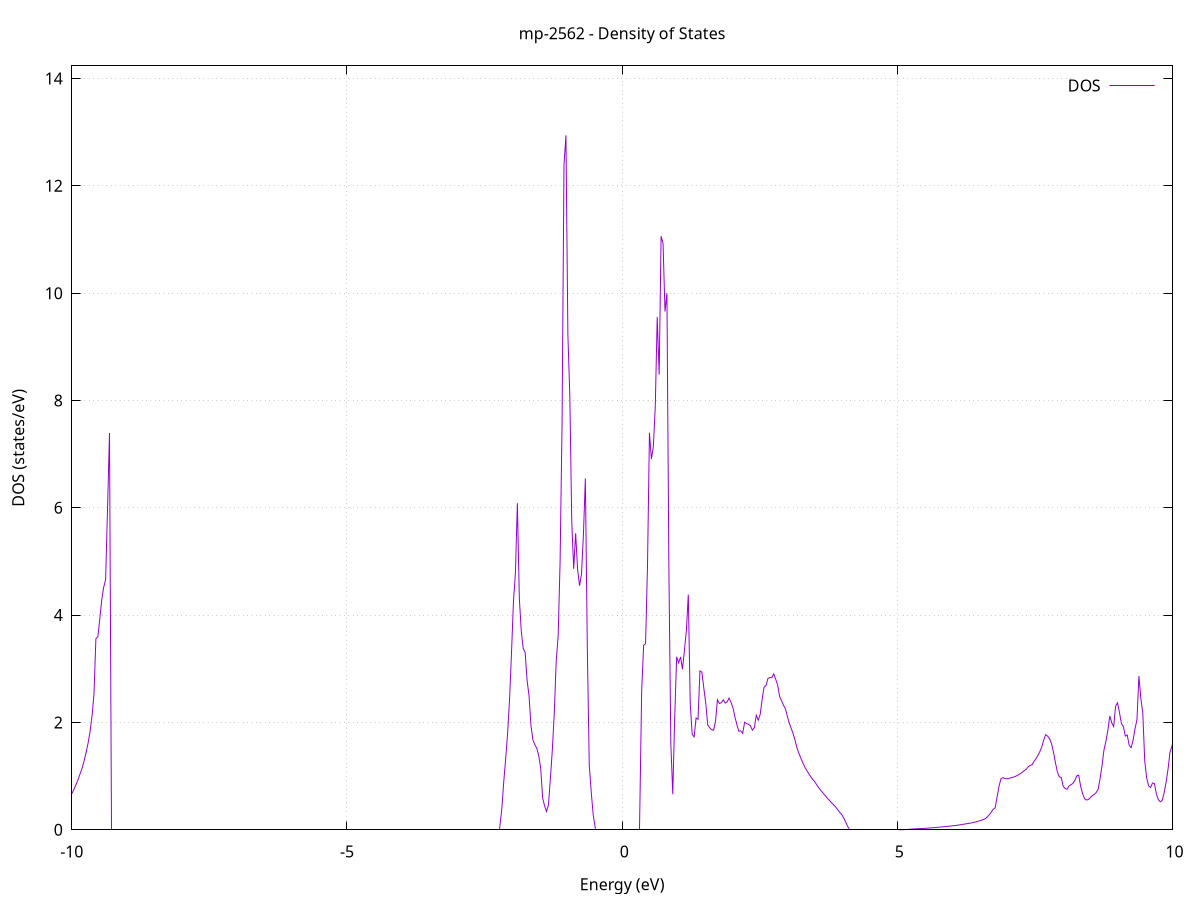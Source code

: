 set title 'mp-2562 - Density of States'
set xlabel 'Energy (eV)'
set ylabel 'DOS (states/eV)'
set grid
set xrange [-10:10]
set yrange [0:14.235]
set xzeroaxis lt -1
set terminal png size 800,600
set output 'mp-2562_dos_gnuplot.png'
plot '-' using 1:2 with lines title 'DOS'
-50.077000 0.000000
-50.041700 0.000000
-50.006400 0.000000
-49.971100 0.000000
-49.935800 0.000000
-49.900500 0.000000
-49.865200 0.000000
-49.829900 0.000000
-49.794600 0.000000
-49.759300 0.000000
-49.724000 0.000000
-49.688800 0.000000
-49.653500 0.000000
-49.618200 0.000000
-49.582900 0.000000
-49.547600 0.000000
-49.512300 0.000000
-49.477000 0.000000
-49.441700 0.000000
-49.406400 0.000000
-49.371100 0.000000
-49.335800 0.000000
-49.300500 0.000000
-49.265300 0.000000
-49.230000 0.000000
-49.194700 0.000000
-49.159400 0.000000
-49.124100 0.000000
-49.088800 0.000000
-49.053500 0.000000
-49.018200 0.000000
-48.982900 0.000000
-48.947600 0.000000
-48.912300 0.000000
-48.877000 0.000000
-48.841800 0.000000
-48.806500 0.000000
-48.771200 0.000000
-48.735900 0.000000
-48.700600 0.000000
-48.665300 0.000000
-48.630000 0.000000
-48.594700 0.000000
-48.559400 0.000000
-48.524100 0.000000
-48.488800 0.000000
-48.453500 0.000000
-48.418200 0.000000
-48.383000 0.000000
-48.347700 0.000000
-48.312400 0.000000
-48.277100 0.000000
-48.241800 0.000000
-48.206500 0.000000
-48.171200 0.000000
-48.135900 0.000000
-48.100600 0.000000
-48.065300 0.000000
-48.030000 0.000000
-47.994700 0.000000
-47.959500 0.000000
-47.924200 0.000000
-47.888900 0.000000
-47.853600 0.000000
-47.818300 0.000000
-47.783000 0.000000
-47.747700 0.000000
-47.712400 0.000000
-47.677100 0.000000
-47.641800 0.000000
-47.606500 0.000000
-47.571200 0.000000
-47.536000 0.000000
-47.500700 0.000000
-47.465400 0.000000
-47.430100 0.000000
-47.394800 0.000000
-47.359500 0.000000
-47.324200 0.000000
-47.288900 0.000000
-47.253600 0.000000
-47.218300 0.000000
-47.183000 0.000000
-47.147700 0.000000
-47.112500 0.000000
-47.077200 0.000000
-47.041900 0.000000
-47.006600 0.000000
-46.971300 0.000000
-46.936000 0.000000
-46.900700 0.000000
-46.865400 302.340400
-46.830100 0.000000
-46.794800 0.000000
-46.759500 0.000000
-46.724200 0.000000
-46.688900 0.000000
-46.653700 0.000000
-46.618400 0.000000
-46.583100 0.000000
-46.547800 0.000000
-46.512500 0.000000
-46.477200 0.000000
-46.441900 0.000000
-46.406600 0.000000
-46.371300 0.000000
-46.336000 0.000000
-46.300700 0.000000
-46.265400 0.000000
-46.230200 0.000000
-46.194900 0.000000
-46.159600 0.000000
-46.124300 0.000000
-46.089000 0.000000
-46.053700 0.000000
-46.018400 0.000000
-45.983100 0.000000
-45.947800 0.000000
-45.912500 0.000000
-45.877200 0.000000
-45.841900 0.000000
-45.806700 0.000000
-45.771400 0.000000
-45.736100 0.000000
-45.700800 0.000000
-45.665500 0.000000
-45.630200 0.000000
-45.594900 0.000000
-45.559600 0.000000
-45.524300 0.000000
-45.489000 0.000000
-45.453700 0.000000
-45.418400 0.000000
-45.383200 0.000000
-45.347900 0.000000
-45.312600 0.000000
-45.277300 0.000000
-45.242000 0.000000
-45.206700 0.000000
-45.171400 0.000000
-45.136100 0.000000
-45.100800 0.000000
-45.065500 0.000000
-45.030200 0.000000
-44.994900 0.000000
-44.959700 0.000000
-44.924400 0.000000
-44.889100 0.000000
-44.853800 0.000000
-44.818500 0.000000
-44.783200 0.000000
-44.747900 0.000000
-44.712600 0.000000
-44.677300 0.000000
-44.642000 0.000000
-44.606700 0.000000
-44.571400 0.000000
-44.536100 0.000000
-44.500900 0.000000
-44.465600 0.000000
-44.430300 0.000000
-44.395000 0.000000
-44.359700 0.000000
-44.324400 0.000000
-44.289100 0.000000
-44.253800 0.000000
-44.218500 0.000000
-44.183200 0.000000
-44.147900 0.000000
-44.112600 0.000000
-44.077400 0.000000
-44.042100 0.000000
-44.006800 0.000000
-43.971500 0.000000
-43.936200 0.000000
-43.900900 0.000000
-43.865600 0.000000
-43.830300 0.000000
-43.795000 0.000000
-43.759700 0.000000
-43.724400 0.000000
-43.689100 0.000000
-43.653900 0.000000
-43.618600 0.000000
-43.583300 0.000000
-43.548000 0.000000
-43.512700 0.000000
-43.477400 0.000000
-43.442100 0.000000
-43.406800 0.000000
-43.371500 0.000000
-43.336200 0.000000
-43.300900 0.000000
-43.265600 0.000000
-43.230400 0.000000
-43.195100 0.000000
-43.159800 0.000000
-43.124500 0.000000
-43.089200 0.000000
-43.053900 0.000000
-43.018600 0.000000
-42.983300 0.000000
-42.948000 0.000000
-42.912700 0.000000
-42.877400 0.000000
-42.842100 0.000000
-42.806800 0.000000
-42.771600 0.000000
-42.736300 0.000000
-42.701000 0.000000
-42.665700 0.000000
-42.630400 0.000000
-42.595100 0.000000
-42.559800 0.000000
-42.524500 0.000000
-42.489200 0.000000
-42.453900 0.000000
-42.418600 0.000000
-42.383300 0.000000
-42.348100 0.000000
-42.312800 0.000000
-42.277500 0.000000
-42.242200 0.000000
-42.206900 0.000000
-42.171600 0.000000
-42.136300 0.000000
-42.101000 0.000000
-42.065700 0.000000
-42.030400 0.000000
-41.995100 0.000000
-41.959800 0.000000
-41.924600 0.000000
-41.889300 0.000000
-41.854000 0.000000
-41.818700 0.000000
-41.783400 0.000000
-41.748100 0.000000
-41.712800 0.000000
-41.677500 0.000000
-41.642200 0.000000
-41.606900 0.000000
-41.571600 0.000000
-41.536300 0.000000
-41.501100 0.000000
-41.465800 0.000000
-41.430500 0.000000
-41.395200 0.000000
-41.359900 0.000000
-41.324600 0.000000
-41.289300 0.000000
-41.254000 0.000000
-41.218700 0.000000
-41.183400 0.000000
-41.148100 0.000000
-41.112800 0.000000
-41.077600 0.000000
-41.042300 0.000000
-41.007000 0.000000
-40.971700 0.000000
-40.936400 0.000000
-40.901100 0.000000
-40.865800 0.000000
-40.830500 0.000000
-40.795200 0.000000
-40.759900 0.000000
-40.724600 0.000000
-40.689300 0.000000
-40.654000 0.000000
-40.618800 0.000000
-40.583500 0.000000
-40.548200 0.000000
-40.512900 0.000000
-40.477600 0.000000
-40.442300 0.000000
-40.407000 0.000000
-40.371700 0.000000
-40.336400 0.000000
-40.301100 0.000000
-40.265800 0.000000
-40.230500 0.000000
-40.195300 0.000000
-40.160000 0.000000
-40.124700 0.000000
-40.089400 0.000000
-40.054100 0.000000
-40.018800 0.000000
-39.983500 0.000000
-39.948200 0.000000
-39.912900 0.000000
-39.877600 0.000000
-39.842300 0.000000
-39.807000 0.000000
-39.771800 0.000000
-39.736500 0.000000
-39.701200 0.000000
-39.665900 0.000000
-39.630600 0.000000
-39.595300 0.000000
-39.560000 0.000000
-39.524700 0.000000
-39.489400 0.000000
-39.454100 0.000000
-39.418800 0.000000
-39.383500 0.000000
-39.348300 0.000000
-39.313000 0.000000
-39.277700 0.000000
-39.242400 0.000000
-39.207100 0.000000
-39.171800 0.000000
-39.136500 0.000000
-39.101200 0.000000
-39.065900 0.000000
-39.030600 0.000000
-38.995300 0.000000
-38.960000 0.000000
-38.924700 0.000000
-38.889500 0.000000
-38.854200 0.000000
-38.818900 0.000000
-38.783600 0.000000
-38.748300 0.000000
-38.713000 0.000000
-38.677700 0.000000
-38.642400 0.000000
-38.607100 0.000000
-38.571800 0.000000
-38.536500 0.000000
-38.501200 0.000000
-38.466000 0.000000
-38.430700 0.000000
-38.395400 0.000000
-38.360100 0.000000
-38.324800 0.000000
-38.289500 0.000000
-38.254200 0.000000
-38.218900 0.000000
-38.183600 0.000000
-38.148300 0.000000
-38.113000 0.000000
-38.077700 0.000000
-38.042500 0.000000
-38.007200 0.000000
-37.971900 0.000000
-37.936600 0.000000
-37.901300 0.000000
-37.866000 0.000000
-37.830700 0.000000
-37.795400 0.000000
-37.760100 0.000000
-37.724800 0.000000
-37.689500 0.000000
-37.654200 0.000000
-37.619000 0.000000
-37.583700 0.000000
-37.548400 0.000000
-37.513100 0.000000
-37.477800 0.000000
-37.442500 0.000000
-37.407200 0.000000
-37.371900 0.000000
-37.336600 0.000000
-37.301300 0.000000
-37.266000 0.000000
-37.230700 0.000000
-37.195400 0.000000
-37.160200 0.000000
-37.124900 0.000000
-37.089600 0.000000
-37.054300 0.000000
-37.019000 0.000000
-36.983700 0.000000
-36.948400 0.000000
-36.913100 0.000000
-36.877800 0.000000
-36.842500 0.000000
-36.807200 0.000000
-36.771900 0.000000
-36.736700 0.000000
-36.701400 0.000000
-36.666100 0.000000
-36.630800 0.000000
-36.595500 0.000000
-36.560200 0.000000
-36.524900 0.000000
-36.489600 0.000000
-36.454300 0.000000
-36.419000 0.000000
-36.383700 0.000000
-36.348400 0.000000
-36.313200 0.000000
-36.277900 0.000000
-36.242600 0.000000
-36.207300 0.000000
-36.172000 0.000000
-36.136700 0.000000
-36.101400 0.000000
-36.066100 0.000000
-36.030800 0.000000
-35.995500 0.000000
-35.960200 0.000000
-35.924900 0.000000
-35.889700 0.000000
-35.854400 0.000000
-35.819100 0.000000
-35.783800 0.000000
-35.748500 0.000000
-35.713200 0.000000
-35.677900 0.000000
-35.642600 0.000000
-35.607300 0.000000
-35.572000 0.000000
-35.536700 0.000000
-35.501400 0.000000
-35.466200 0.000000
-35.430900 0.000000
-35.395600 0.000000
-35.360300 0.000000
-35.325000 0.000000
-35.289700 0.000000
-35.254400 0.000000
-35.219100 0.000000
-35.183800 0.000000
-35.148500 0.000000
-35.113200 0.000000
-35.077900 0.000000
-35.042600 0.000000
-35.007400 0.000000
-34.972100 0.000000
-34.936800 0.000000
-34.901500 0.000000
-34.866200 0.000000
-34.830900 0.000000
-34.795600 0.000000
-34.760300 0.000000
-34.725000 0.000000
-34.689700 0.000000
-34.654400 0.000000
-34.619100 0.000000
-34.583900 0.000000
-34.548600 0.000000
-34.513300 0.000000
-34.478000 0.000000
-34.442700 0.000000
-34.407400 0.000000
-34.372100 0.000000
-34.336800 0.000000
-34.301500 0.000000
-34.266200 0.000000
-34.230900 0.000000
-34.195600 0.000000
-34.160400 0.000000
-34.125100 0.000000
-34.089800 0.000000
-34.054500 0.000000
-34.019200 0.000000
-33.983900 0.000000
-33.948600 0.000000
-33.913300 0.000000
-33.878000 0.000000
-33.842700 0.000000
-33.807400 0.000000
-33.772100 0.000000
-33.736900 0.000000
-33.701600 0.000000
-33.666300 0.000000
-33.631000 0.000000
-33.595700 0.000000
-33.560400 0.000000
-33.525100 0.000000
-33.489800 0.000000
-33.454500 0.000000
-33.419200 0.000000
-33.383900 0.000000
-33.348600 0.000000
-33.313300 0.000000
-33.278100 0.000000
-33.242800 0.000000
-33.207500 0.000000
-33.172200 0.000000
-33.136900 0.000000
-33.101600 0.000000
-33.066300 0.000000
-33.031000 0.000000
-32.995700 0.000000
-32.960400 0.000000
-32.925100 0.000000
-32.889800 0.000000
-32.854600 0.000000
-32.819300 0.000000
-32.784000 0.000000
-32.748700 0.000000
-32.713400 0.000000
-32.678100 0.000000
-32.642800 0.000000
-32.607500 0.000000
-32.572200 0.000000
-32.536900 0.000000
-32.501600 0.000000
-32.466300 0.000000
-32.431100 0.000000
-32.395800 0.000000
-32.360500 0.000000
-32.325200 0.000000
-32.289900 0.000000
-32.254600 0.000000
-32.219300 0.000000
-32.184000 0.000000
-32.148700 0.000000
-32.113400 0.000000
-32.078100 0.000000
-32.042800 0.000000
-32.007600 0.000000
-31.972300 0.000000
-31.937000 0.000000
-31.901700 0.000000
-31.866400 0.000000
-31.831100 0.000000
-31.795800 0.000000
-31.760500 0.000000
-31.725200 0.000000
-31.689900 0.000000
-31.654600 0.000000
-31.619300 0.000000
-31.584100 0.000000
-31.548800 0.000000
-31.513500 0.000000
-31.478200 0.000000
-31.442900 0.000000
-31.407600 0.000000
-31.372300 0.000000
-31.337000 0.000000
-31.301700 0.000000
-31.266400 0.000000
-31.231100 0.000000
-31.195800 0.000000
-31.160500 0.000000
-31.125300 0.000000
-31.090000 0.000000
-31.054700 0.000000
-31.019400 0.000000
-30.984100 0.000000
-30.948800 0.000000
-30.913500 0.000000
-30.878200 0.000000
-30.842900 0.000000
-30.807600 0.000000
-30.772300 0.000000
-30.737000 0.000000
-30.701800 0.000000
-30.666500 0.000000
-30.631200 0.000000
-30.595900 0.000000
-30.560600 0.000000
-30.525300 0.000000
-30.490000 0.000000
-30.454700 0.000000
-30.419400 0.000000
-30.384100 0.000000
-30.348800 0.000000
-30.313500 0.000000
-30.278300 0.000000
-30.243000 0.000000
-30.207700 0.000000
-30.172400 0.000000
-30.137100 0.000000
-30.101800 0.000000
-30.066500 0.000000
-30.031200 0.000000
-29.995900 0.000000
-29.960600 0.000000
-29.925300 0.000000
-29.890000 0.000000
-29.854800 0.000000
-29.819500 0.000000
-29.784200 0.000000
-29.748900 0.000000
-29.713600 0.000000
-29.678300 0.000000
-29.643000 0.000000
-29.607700 0.000000
-29.572400 0.000000
-29.537100 0.000000
-29.501800 0.000000
-29.466500 0.000000
-29.431200 0.000000
-29.396000 0.000000
-29.360700 0.000000
-29.325400 0.000000
-29.290100 0.000000
-29.254800 0.000000
-29.219500 0.000000
-29.184200 0.000000
-29.148900 0.000000
-29.113600 0.000000
-29.078300 0.000000
-29.043000 0.000000
-29.007700 0.000000
-28.972500 0.000000
-28.937200 0.000000
-28.901900 0.000000
-28.866600 0.000000
-28.831300 0.000000
-28.796000 0.000000
-28.760700 0.000000
-28.725400 0.000000
-28.690100 0.000000
-28.654800 0.000000
-28.619500 0.000000
-28.584200 0.000000
-28.549000 0.000000
-28.513700 0.000000
-28.478400 0.000000
-28.443100 0.000000
-28.407800 0.000000
-28.372500 0.000000
-28.337200 0.000000
-28.301900 0.000000
-28.266600 0.000000
-28.231300 0.000000
-28.196000 0.000000
-28.160700 0.000000
-28.125500 0.000000
-28.090200 0.000000
-28.054900 0.000000
-28.019600 0.000000
-27.984300 0.000000
-27.949000 0.000000
-27.913700 0.000000
-27.878400 0.000000
-27.843100 0.000000
-27.807800 0.000000
-27.772500 0.000000
-27.737200 0.000000
-27.702000 0.000000
-27.666700 0.000000
-27.631400 0.000000
-27.596100 0.000000
-27.560800 0.000000
-27.525500 0.000000
-27.490200 0.000000
-27.454900 0.000000
-27.419600 0.000000
-27.384300 0.000000
-27.349000 0.000000
-27.313700 0.000000
-27.278400 0.000000
-27.243200 0.000000
-27.207900 0.000000
-27.172600 0.000000
-27.137300 0.000000
-27.102000 0.000000
-27.066700 0.000000
-27.031400 0.000000
-26.996100 0.000000
-26.960800 0.000000
-26.925500 0.000000
-26.890200 0.000000
-26.854900 0.000000
-26.819700 0.000000
-26.784400 0.000000
-26.749100 0.000000
-26.713800 0.000000
-26.678500 0.000000
-26.643200 0.000000
-26.607900 0.000000
-26.572600 0.000000
-26.537300 0.000000
-26.502000 0.000000
-26.466700 0.000000
-26.431400 0.000000
-26.396200 0.000000
-26.360900 0.000000
-26.325600 0.000000
-26.290300 0.000000
-26.255000 0.000000
-26.219700 0.000000
-26.184400 0.000000
-26.149100 0.000000
-26.113800 0.000000
-26.078500 0.000000
-26.043200 0.000000
-26.007900 0.000000
-25.972700 0.000000
-25.937400 0.000000
-25.902100 0.000000
-25.866800 0.000000
-25.831500 0.000000
-25.796200 0.000000
-25.760900 0.000000
-25.725600 0.000000
-25.690300 0.000000
-25.655000 0.000000
-25.619700 0.000000
-25.584400 0.000000
-25.549100 0.000000
-25.513900 0.000000
-25.478600 0.000000
-25.443300 0.000000
-25.408000 0.000000
-25.372700 0.000000
-25.337400 0.000000
-25.302100 0.000000
-25.266800 0.000000
-25.231500 0.000000
-25.196200 0.000000
-25.160900 0.000000
-25.125600 0.000000
-25.090400 0.000000
-25.055100 0.000000
-25.019800 0.000000
-24.984500 0.000000
-24.949200 0.000000
-24.913900 0.000000
-24.878600 0.000000
-24.843300 0.000000
-24.808000 0.000000
-24.772700 0.000000
-24.737400 0.000000
-24.702100 0.000000
-24.666900 0.000000
-24.631600 0.000000
-24.596300 0.000000
-24.561000 0.000000
-24.525700 0.000000
-24.490400 0.000000
-24.455100 0.000000
-24.419800 0.000000
-24.384500 0.000000
-24.349200 0.000000
-24.313900 0.000000
-24.278600 0.000000
-24.243400 0.000000
-24.208100 0.000000
-24.172800 0.000000
-24.137500 0.000000
-24.102200 0.000000
-24.066900 0.000000
-24.031600 0.000000
-23.996300 0.000000
-23.961000 0.000000
-23.925700 0.000000
-23.890400 0.000000
-23.855100 0.000000
-23.819900 0.000000
-23.784600 0.000000
-23.749300 0.000000
-23.714000 0.000000
-23.678700 0.000000
-23.643400 0.000000
-23.608100 0.000000
-23.572800 0.000000
-23.537500 0.000000
-23.502200 0.000000
-23.466900 0.000000
-23.431600 0.000000
-23.396300 0.000000
-23.361100 0.000000
-23.325800 0.000000
-23.290500 0.000000
-23.255200 0.000000
-23.219900 0.000000
-23.184600 0.000000
-23.149300 0.000000
-23.114000 0.000000
-23.078700 0.000000
-23.043400 0.000000
-23.008100 0.000000
-22.972800 0.000000
-22.937600 0.000000
-22.902300 0.000000
-22.867000 0.000000
-22.831700 0.000000
-22.796400 0.000000
-22.761100 0.000000
-22.725800 0.000000
-22.690500 0.000000
-22.655200 0.000000
-22.619900 0.000000
-22.584600 0.000000
-22.549300 0.000000
-22.514100 0.000000
-22.478800 0.000000
-22.443500 0.000000
-22.408200 0.000000
-22.372900 0.000000
-22.337600 0.000000
-22.302300 0.000000
-22.267000 0.000000
-22.231700 0.000000
-22.196400 0.000000
-22.161100 0.000000
-22.125800 0.000000
-22.090600 0.000000
-22.055300 0.000000
-22.020000 0.000000
-21.984700 0.000000
-21.949400 0.000000
-21.914100 0.000000
-21.878800 0.000000
-21.843500 0.000000
-21.808200 0.000000
-21.772900 0.000000
-21.737600 0.000000
-21.702300 0.000000
-21.667000 0.000000
-21.631800 0.000000
-21.596500 0.000000
-21.561200 0.000000
-21.525900 0.000000
-21.490600 0.000000
-21.455300 0.000000
-21.420000 0.000000
-21.384700 0.000000
-21.349400 0.000000
-21.314100 0.000000
-21.278800 0.000000
-21.243500 0.000000
-21.208300 0.000000
-21.173000 0.000000
-21.137700 0.000000
-21.102400 0.000000
-21.067100 0.000000
-21.031800 0.000000
-20.996500 0.000000
-20.961200 0.000000
-20.925900 0.000000
-20.890600 0.000000
-20.855300 0.000000
-20.820000 0.000000
-20.784800 0.000000
-20.749500 0.000000
-20.714200 0.000000
-20.678900 0.000000
-20.643600 0.000000
-20.608300 0.000000
-20.573000 0.000000
-20.537700 0.000000
-20.502400 0.000000
-20.467100 0.000000
-20.431800 0.000000
-20.396500 0.000000
-20.361300 0.000000
-20.326000 0.000000
-20.290700 0.000000
-20.255400 0.000000
-20.220100 0.000000
-20.184800 0.000000
-20.149500 0.000000
-20.114200 0.000000
-20.078900 0.000000
-20.043600 0.000000
-20.008300 0.000000
-19.973000 0.000000
-19.937800 0.000000
-19.902500 0.000000
-19.867200 0.000000
-19.831900 0.000000
-19.796600 0.000000
-19.761300 0.000000
-19.726000 0.000000
-19.690700 0.000000
-19.655400 0.000000
-19.620100 0.000000
-19.584800 0.000000
-19.549500 0.000000
-19.514200 0.000000
-19.479000 0.000000
-19.443700 0.000000
-19.408400 0.000000
-19.373100 0.000000
-19.337800 0.000000
-19.302500 0.000000
-19.267200 0.000000
-19.231900 0.000000
-19.196600 0.000000
-19.161300 0.000000
-19.126000 0.000000
-19.090700 0.000000
-19.055500 0.000000
-19.020200 0.000000
-18.984900 0.000000
-18.949600 0.000000
-18.914300 0.000000
-18.879000 0.000000
-18.843700 0.000000
-18.808400 0.000000
-18.773100 0.000000
-18.737800 0.000000
-18.702500 0.000000
-18.667200 0.000000
-18.632000 0.000000
-18.596700 0.000000
-18.561400 0.000000
-18.526100 0.000000
-18.490800 0.000000
-18.455500 0.000000
-18.420200 0.000000
-18.384900 0.000000
-18.349600 0.000000
-18.314300 0.000000
-18.279000 0.000000
-18.243700 0.000000
-18.208500 0.000000
-18.173200 0.000000
-18.137900 0.000000
-18.102600 0.000000
-18.067300 0.000000
-18.032000 0.000000
-17.996700 0.000000
-17.961400 0.000000
-17.926100 0.000000
-17.890800 0.000000
-17.855500 0.000000
-17.820200 0.000000
-17.784900 0.000000
-17.749700 0.000000
-17.714400 0.000000
-17.679100 0.000000
-17.643800 0.000000
-17.608500 0.000000
-17.573200 0.000000
-17.537900 0.000000
-17.502600 0.000000
-17.467300 0.000000
-17.432000 0.000000
-17.396700 0.000000
-17.361400 0.000000
-17.326200 0.000000
-17.290900 0.000000
-17.255600 0.000000
-17.220300 0.000000
-17.185000 0.000000
-17.149700 0.000000
-17.114400 0.000000
-17.079100 0.000000
-17.043800 0.000000
-17.008500 0.000000
-16.973200 0.000000
-16.937900 0.000000
-16.902700 0.000000
-16.867400 0.000000
-16.832100 0.000000
-16.796800 0.000000
-16.761500 0.000000
-16.726200 0.000000
-16.690900 0.000000
-16.655600 0.000000
-16.620300 0.000000
-16.585000 0.000000
-16.549700 0.000000
-16.514400 0.000000
-16.479200 0.000000
-16.443900 0.000000
-16.408600 0.000000
-16.373300 0.000000
-16.338000 0.000000
-16.302700 0.000000
-16.267400 0.000000
-16.232100 0.000000
-16.196800 0.000000
-16.161500 0.000000
-16.126200 0.000000
-16.090900 0.000000
-16.055600 0.000000
-16.020400 0.000000
-15.985100 0.000000
-15.949800 0.000000
-15.914500 0.000000
-15.879200 0.000000
-15.843900 0.000000
-15.808600 0.000000
-15.773300 0.000000
-15.738000 0.000000
-15.702700 0.000000
-15.667400 0.000000
-15.632100 0.000000
-15.596900 0.000000
-15.561600 0.000000
-15.526300 0.000000
-15.491000 0.000000
-15.455700 0.000000
-15.420400 0.000000
-15.385100 0.000000
-15.349800 0.000000
-15.314500 0.000000
-15.279200 0.000000
-15.243900 0.000000
-15.208600 0.000000
-15.173400 0.000000
-15.138100 0.000000
-15.102800 0.000000
-15.067500 0.000000
-15.032200 0.000000
-14.996900 0.000000
-14.961600 0.000000
-14.926300 0.000000
-14.891000 0.000000
-14.855700 0.000000
-14.820400 0.000000
-14.785100 0.000000
-14.749900 0.000000
-14.714600 0.000000
-14.679300 0.000000
-14.644000 0.000000
-14.608700 0.000000
-14.573400 0.000000
-14.538100 0.000000
-14.502800 0.000000
-14.467500 0.000000
-14.432200 0.000000
-14.396900 0.000000
-14.361600 0.000000
-14.326400 0.000000
-14.291100 0.000000
-14.255800 0.000000
-14.220500 0.000000
-14.185200 0.000000
-14.149900 0.000000
-14.114600 0.000000
-14.079300 0.000000
-14.044000 0.000000
-14.008700 0.000000
-13.973400 0.000000
-13.938100 0.000000
-13.902800 0.000000
-13.867600 0.000000
-13.832300 0.000000
-13.797000 0.000000
-13.761700 0.000000
-13.726400 0.000000
-13.691100 0.000000
-13.655800 0.000000
-13.620500 0.000000
-13.585200 0.000000
-13.549900 0.000000
-13.514600 0.000000
-13.479300 0.000000
-13.444100 0.000000
-13.408800 0.000000
-13.373500 0.000000
-13.338200 0.000000
-13.302900 0.000000
-13.267600 0.000000
-13.232300 0.000000
-13.197000 0.000000
-13.161700 0.000000
-13.126400 0.000000
-13.091100 0.000000
-13.055800 0.000000
-13.020600 0.000000
-12.985300 0.000000
-12.950000 0.000000
-12.914700 0.000000
-12.879400 0.000000
-12.844100 0.000000
-12.808800 0.000000
-12.773500 0.000000
-12.738200 0.000000
-12.702900 0.000000
-12.667600 0.000000
-12.632300 0.000000
-12.597100 0.000000
-12.561800 0.000000
-12.526500 0.000000
-12.491200 0.000000
-12.455900 0.000000
-12.420600 0.000000
-12.385300 0.000000
-12.350000 0.000000
-12.314700 0.000000
-12.279400 0.000000
-12.244100 0.000000
-12.208800 0.000000
-12.173500 0.000000
-12.138300 0.000000
-12.103000 0.000000
-12.067700 0.000000
-12.032400 0.000000
-11.997100 0.000000
-11.961800 0.000000
-11.926500 0.000000
-11.891200 0.000000
-11.855900 0.000000
-11.820600 0.000000
-11.785300 0.000000
-11.750000 0.000000
-11.714800 0.000000
-11.679500 0.000000
-11.644200 0.000000
-11.608900 0.000000
-11.573600 0.000000
-11.538300 0.000000
-11.503000 0.000000
-11.467700 0.000000
-11.432400 0.000000
-11.397100 0.000000
-11.361800 0.000000
-11.326500 0.000000
-11.291300 0.000000
-11.256000 0.000000
-11.220700 0.000000
-11.185400 0.000000
-11.150100 0.000000
-11.114800 0.000000
-11.079500 0.000000
-11.044200 0.000000
-11.008900 0.000000
-10.973600 0.000000
-10.938300 0.000000
-10.903000 0.000000
-10.867800 0.000000
-10.832500 0.000000
-10.797200 0.000000
-10.761900 0.000000
-10.726600 0.000000
-10.691300 0.000000
-10.656000 0.000000
-10.620700 0.000000
-10.585400 0.000000
-10.550100 0.000000
-10.514800 0.000000
-10.479500 0.000000
-10.444300 0.000000
-10.409000 0.000000
-10.373700 0.000000
-10.338400 0.000000
-10.303100 0.000000
-10.267800 0.000000
-10.232500 0.168900
-10.197200 0.273000
-10.161900 0.338300
-10.126600 0.419400
-10.091300 0.485900
-10.056000 0.552800
-10.020700 0.630200
-9.985500 0.699600
-9.950200 0.778100
-9.914900 0.861600
-9.879600 0.954500
-9.844300 1.055200
-9.809000 1.162200
-9.773700 1.294500
-9.738400 1.445400
-9.703100 1.619700
-9.667800 1.831500
-9.632500 2.120200
-9.597200 2.524900
-9.562000 3.561300
-9.526700 3.594500
-9.491400 3.927200
-9.456100 4.284600
-9.420800 4.518100
-9.385500 4.660700
-9.350200 5.992400
-9.314900 7.393500
-9.279600 0.000000
-9.244300 0.000000
-9.209000 0.000000
-9.173700 0.000000
-9.138500 0.000000
-9.103200 0.000000
-9.067900 0.000000
-9.032600 0.000000
-8.997300 0.000000
-8.962000 0.000000
-8.926700 0.000000
-8.891400 0.000000
-8.856100 0.000000
-8.820800 0.000000
-8.785500 0.000000
-8.750200 0.000000
-8.715000 0.000000
-8.679700 0.000000
-8.644400 0.000000
-8.609100 0.000000
-8.573800 0.000000
-8.538500 0.000000
-8.503200 0.000000
-8.467900 0.000000
-8.432600 0.000000
-8.397300 0.000000
-8.362000 0.000000
-8.326700 0.000000
-8.291400 0.000000
-8.256200 0.000000
-8.220900 0.000000
-8.185600 0.000000
-8.150300 0.000000
-8.115000 0.000000
-8.079700 0.000000
-8.044400 0.000000
-8.009100 0.000000
-7.973800 0.000000
-7.938500 0.000000
-7.903200 0.000000
-7.867900 0.000000
-7.832700 0.000000
-7.797400 0.000000
-7.762100 0.000000
-7.726800 0.000000
-7.691500 0.000000
-7.656200 0.000000
-7.620900 0.000000
-7.585600 0.000000
-7.550300 0.000000
-7.515000 0.000000
-7.479700 0.000000
-7.444400 0.000000
-7.409200 0.000000
-7.373900 0.000000
-7.338600 0.000000
-7.303300 0.000000
-7.268000 0.000000
-7.232700 0.000000
-7.197400 0.000000
-7.162100 0.000000
-7.126800 0.000000
-7.091500 0.000000
-7.056200 0.000000
-7.020900 0.000000
-6.985700 0.000000
-6.950400 0.000000
-6.915100 0.000000
-6.879800 0.000000
-6.844500 0.000000
-6.809200 0.000000
-6.773900 0.000000
-6.738600 0.000000
-6.703300 0.000000
-6.668000 0.000000
-6.632700 0.000000
-6.597400 0.000000
-6.562200 0.000000
-6.526900 0.000000
-6.491600 0.000000
-6.456300 0.000000
-6.421000 0.000000
-6.385700 0.000000
-6.350400 0.000000
-6.315100 0.000000
-6.279800 0.000000
-6.244500 0.000000
-6.209200 0.000000
-6.173900 0.000000
-6.138600 0.000000
-6.103400 0.000000
-6.068100 0.000000
-6.032800 0.000000
-5.997500 0.000000
-5.962200 0.000000
-5.926900 0.000000
-5.891600 0.000000
-5.856300 0.000000
-5.821000 0.000000
-5.785700 0.000000
-5.750400 0.000000
-5.715100 0.000000
-5.679900 0.000000
-5.644600 0.000000
-5.609300 0.000000
-5.574000 0.000000
-5.538700 0.000000
-5.503400 0.000000
-5.468100 0.000000
-5.432800 0.000000
-5.397500 0.000000
-5.362200 0.000000
-5.326900 0.000000
-5.291600 0.000000
-5.256400 0.000000
-5.221100 0.000000
-5.185800 0.000000
-5.150500 0.000000
-5.115200 0.000000
-5.079900 0.000000
-5.044600 0.000000
-5.009300 0.000000
-4.974000 0.000000
-4.938700 0.000000
-4.903400 0.000000
-4.868100 0.000000
-4.832900 0.000000
-4.797600 0.000000
-4.762300 0.000000
-4.727000 0.000000
-4.691700 0.000000
-4.656400 0.000000
-4.621100 0.000000
-4.585800 0.000000
-4.550500 0.000000
-4.515200 0.000000
-4.479900 0.000000
-4.444600 0.000000
-4.409300 0.000000
-4.374100 0.000000
-4.338800 0.000000
-4.303500 0.000000
-4.268200 0.000000
-4.232900 0.000000
-4.197600 0.000000
-4.162300 0.000000
-4.127000 0.000000
-4.091700 0.000000
-4.056400 0.000000
-4.021100 0.000000
-3.985800 0.000000
-3.950600 0.000000
-3.915300 0.000000
-3.880000 0.000000
-3.844700 0.000000
-3.809400 0.000000
-3.774100 0.000000
-3.738800 0.000000
-3.703500 0.000000
-3.668200 0.000000
-3.632900 0.000000
-3.597600 0.000000
-3.562300 0.000000
-3.527100 0.000000
-3.491800 0.000000
-3.456500 0.000000
-3.421200 0.000000
-3.385900 0.000000
-3.350600 0.000000
-3.315300 0.000000
-3.280000 0.000000
-3.244700 0.000000
-3.209400 0.000000
-3.174100 0.000000
-3.138800 0.000000
-3.103600 0.000000
-3.068300 0.000000
-3.033000 0.000000
-2.997700 0.000000
-2.962400 0.000000
-2.927100 0.000000
-2.891800 0.000000
-2.856500 0.000000
-2.821200 0.000000
-2.785900 0.000000
-2.750600 0.000000
-2.715300 0.000000
-2.680100 0.000000
-2.644800 0.000000
-2.609500 0.000000
-2.574200 0.000000
-2.538900 0.000000
-2.503600 0.000000
-2.468300 0.000000
-2.433000 0.000000
-2.397700 0.000000
-2.362400 0.000000
-2.327100 0.000000
-2.291800 0.000000
-2.256500 0.000000
-2.221300 0.000000
-2.186000 0.396000
-2.150700 0.904000
-2.115400 1.335700
-2.080100 1.807200
-2.044800 2.449500
-2.009500 3.322000
-1.974200 4.262300
-1.938900 4.788700
-1.903600 6.085600
-1.868300 4.318100
-1.833000 3.701700
-1.797800 3.378400
-1.762500 3.304700
-1.727200 2.783300
-1.691900 2.496800
-1.656600 1.942800
-1.621300 1.674100
-1.586000 1.585600
-1.550700 1.517300
-1.515400 1.380000
-1.480100 1.148800
-1.444800 0.594900
-1.409500 0.444600
-1.374300 0.340200
-1.339000 0.465400
-1.303700 0.958600
-1.268400 1.492600
-1.233100 2.179200
-1.197800 3.144200
-1.162500 3.620000
-1.127200 5.004700
-1.091900 7.554400
-1.056600 12.387100
-1.021300 12.940800
-0.986000 9.221700
-0.950800 8.091700
-0.915500 5.737000
-0.880200 4.862300
-0.844900 5.525300
-0.809600 4.852800
-0.774300 4.548100
-0.739000 4.757400
-0.703700 5.497100
-0.668400 6.547700
-0.633100 3.409800
-0.597800 1.211200
-0.562500 0.712900
-0.527200 0.291100
-0.492000 0.000000
-0.456700 0.000000
-0.421400 0.000000
-0.386100 0.000000
-0.350800 0.000000
-0.315500 0.000000
-0.280200 0.000000
-0.244900 0.000000
-0.209600 0.000000
-0.174300 0.000000
-0.139000 0.000000
-0.103700 0.000000
-0.068500 0.000000
-0.033200 0.000000
0.002100 0.000000
0.037400 0.000000
0.072700 0.000000
0.108000 0.000000
0.143300 0.000000
0.178600 0.000000
0.213900 0.000000
0.249200 0.000000
0.284500 0.000000
0.319800 0.000000
0.355000 2.594100
0.390300 3.438500
0.425600 3.464000
0.460900 4.934100
0.496200 7.398900
0.531500 6.909300
0.566800 7.135500
0.602100 7.891300
0.637400 9.556100
0.672700 8.481800
0.708000 11.060600
0.743300 10.926400
0.778500 9.657100
0.813800 9.997700
0.849100 4.870500
0.884400 1.609400
0.919700 0.662600
0.955000 2.094700
0.990300 3.224000
1.025600 3.112100
1.060900 3.220100
1.096200 2.991600
1.131500 3.343300
1.166800 3.709800
1.202000 4.382800
1.237300 2.346400
1.272600 1.779600
1.307900 1.731200
1.343200 2.082900
1.378500 2.057500
1.413800 2.960200
1.449100 2.937500
1.484400 2.635100
1.519700 2.353800
1.555000 1.954700
1.590300 1.901200
1.625600 1.864600
1.660800 1.853500
1.696100 2.017900
1.731400 2.422700
1.766700 2.352200
1.802000 2.367800
1.837300 2.422300
1.872600 2.361500
1.907900 2.384400
1.943200 2.454900
1.978500 2.374700
2.013800 2.271500
2.049100 2.104000
2.084300 1.963200
2.119600 1.836500
2.154900 1.842700
2.190200 1.796800
2.225500 2.004200
2.260800 1.979700
2.296100 1.966400
2.331400 1.936000
2.366700 1.855900
2.402000 1.902500
2.437300 2.133700
2.472600 2.042300
2.507800 2.149200
2.543100 2.423600
2.578400 2.656200
2.613700 2.685900
2.649000 2.821100
2.684300 2.834900
2.719600 2.834100
2.754900 2.907300
2.790200 2.804200
2.825500 2.695900
2.860800 2.487200
2.896100 2.404300
2.931300 2.321500
2.966600 2.255300
3.001900 2.111800
3.037200 1.986400
3.072500 1.886800
3.107800 1.788900
3.143100 1.662100
3.178400 1.521200
3.213700 1.419300
3.249000 1.329400
3.284300 1.245100
3.319600 1.168300
3.354900 1.105200
3.390100 1.046200
3.425400 0.991800
3.460700 0.938500
3.496000 0.899700
3.531300 0.844800
3.566600 0.789500
3.601900 0.744200
3.637200 0.699100
3.672500 0.657200
3.707800 0.616500
3.743100 0.571900
3.778400 0.534100
3.813600 0.494300
3.848900 0.459000
3.884200 0.418500
3.919500 0.368700
3.954800 0.323700
3.990100 0.283200
4.025400 0.223300
4.060700 0.145300
4.096000 0.065700
4.131300 0.000000
4.166600 0.000000
4.201900 0.000000
4.237100 0.000000
4.272400 0.000000
4.307700 0.000000
4.343000 0.000000
4.378300 0.000000
4.413600 0.000000
4.448900 0.000000
4.484200 0.000000
4.519500 0.000000
4.554800 0.000000
4.590100 0.000000
4.625400 0.000000
4.660600 0.000000
4.695900 0.000000
4.731200 0.000000
4.766500 0.000000
4.801800 0.000000
4.837100 0.000000
4.872400 0.000000
4.907700 0.000000
4.943000 0.000000
4.978300 0.000000
5.013600 0.000000
5.048900 0.000400
5.084100 0.001200
5.119400 0.002400
5.154700 0.004100
5.190000 0.006300
5.225300 0.008900
5.260600 0.012900
5.295900 0.015600
5.331200 0.017700
5.366500 0.019500
5.401800 0.021000
5.437100 0.022700
5.472400 0.025200
5.507700 0.027700
5.542900 0.030300
5.578200 0.033000
5.613500 0.035800
5.648800 0.038700
5.684100 0.041600
5.719400 0.044500
5.754700 0.047700
5.790000 0.051600
5.825300 0.055200
5.860600 0.058700
5.895900 0.062300
5.931200 0.066000
5.966400 0.069800
6.001700 0.073700
6.037000 0.077600
6.072300 0.082100
6.107600 0.087200
6.142900 0.093000
6.178200 0.099200
6.213500 0.105000
6.248800 0.110900
6.284100 0.117000
6.319400 0.123200
6.354700 0.129800
6.389900 0.137400
6.425200 0.146500
6.460500 0.156700
6.495800 0.167700
6.531100 0.179400
6.566400 0.191300
6.601700 0.207400
6.637000 0.241800
6.672300 0.282200
6.707600 0.331400
6.742900 0.380300
6.778200 0.408900
6.813400 0.612400
6.848700 0.817200
6.884000 0.951600
6.919300 0.971100
6.954600 0.955700
6.989900 0.948100
7.025200 0.957800
7.060500 0.968300
7.095800 0.977200
7.131100 0.989500
7.166400 1.005000
7.201700 1.026200
7.237000 1.048700
7.272200 1.073300
7.307500 1.102300
7.342800 1.126800
7.378100 1.172700
7.413400 1.199900
7.448700 1.210800
7.484000 1.275200
7.519300 1.323000
7.554600 1.384200
7.589900 1.456500
7.625200 1.545900
7.660500 1.673900
7.695700 1.772200
7.731000 1.743800
7.766300 1.696900
7.801600 1.607600
7.836900 1.449000
7.872200 1.254800
7.907500 1.079600
7.942800 0.987300
7.978100 0.974500
8.013400 0.810800
8.048700 0.767900
8.084000 0.754600
8.119200 0.814900
8.154500 0.840200
8.189800 0.862300
8.225100 0.917100
8.260400 1.004600
8.295700 1.017600
8.331000 0.810100
8.366300 0.672400
8.401600 0.580700
8.436900 0.554200
8.472200 0.563500
8.507500 0.600800
8.542700 0.637000
8.578000 0.659500
8.613300 0.693600
8.648600 0.753300
8.683900 0.953700
8.719200 1.192800
8.754500 1.487200
8.789800 1.648700
8.825100 1.849900
8.860400 2.120900
8.895700 1.994200
8.931000 1.923200
8.966300 2.302800
9.001500 2.366100
9.036800 2.182500
9.072100 1.980200
9.107400 1.923300
9.142700 1.746200
9.178000 1.764800
9.213300 1.573800
9.248600 1.529500
9.283900 1.669100
9.319200 1.882700
9.354500 2.055200
9.389800 2.863200
9.425000 2.446700
9.460300 2.175500
9.495600 1.281700
9.530900 0.962000
9.566200 0.819400
9.601500 0.786600
9.636800 0.871700
9.672100 0.861000
9.707400 0.664700
9.742700 0.561600
9.778000 0.520900
9.813300 0.548800
9.848500 0.690100
9.883800 0.888500
9.919100 1.131600
9.954400 1.442600
9.989700 1.557200
10.025000 1.698600
10.060300 2.243400
10.095600 3.022800
10.130900 3.274900
10.166200 3.087600
10.201500 2.931600
10.236800 2.763100
10.272000 2.685200
10.307300 2.344400
10.342600 1.920600
10.377900 1.836900
10.413200 2.054000
10.448500 1.652800
10.483800 1.580100
10.519100 1.516600
10.554400 1.445700
10.589700 1.396700
10.625000 1.293900
10.660300 1.197000
10.695500 1.157000
10.730800 1.078500
10.766100 1.050100
10.801400 1.043500
10.836700 1.049100
10.872000 1.051900
10.907300 1.046100
10.942600 1.057600
10.977900 1.091200
11.013200 1.135600
11.048500 1.348500
11.083800 1.465400
11.119100 1.498700
11.154300 1.528100
11.189600 1.786700
11.224900 1.754900
11.260200 1.607400
11.295500 1.553900
11.330800 1.533600
11.366100 1.523900
11.401400 1.506300
11.436700 1.510800
11.472000 1.556800
11.507300 1.648000
11.542600 1.753200
11.577800 1.908000
11.613100 2.114800
11.648400 1.572400
11.683700 1.304100
11.719000 1.267000
11.754300 1.480000
11.789600 1.476000
11.824900 1.359800
11.860200 1.215200
11.895500 1.083100
11.930800 1.011100
11.966100 0.987000
12.001300 0.970200
12.036600 0.964700
12.071900 0.954800
12.107200 0.956000
12.142500 0.932700
12.177800 0.916200
12.213100 0.924200
12.248400 0.807500
12.283700 0.805400
12.319000 0.695600
12.354300 0.653700
12.389600 0.629200
12.424800 0.620700
12.460100 0.614900
12.495400 0.609200
12.530700 0.655300
12.566000 0.809000
12.601300 0.865500
12.636600 0.873300
12.671900 0.848700
12.707200 0.840100
12.742500 0.853700
12.777800 0.862800
12.813100 0.873900
12.848400 0.885700
12.883600 0.904100
12.918900 0.972000
12.954200 1.051300
12.989500 1.098800
13.024800 1.106100
13.060100 1.094800
13.095400 0.817000
13.130700 0.742400
13.166000 0.748000
13.201300 0.758900
13.236600 0.774000
13.271900 0.789600
13.307100 0.807200
13.342400 0.829800
13.377700 0.883100
13.413000 0.933600
13.448300 0.976800
13.483600 1.035200
13.518900 1.168100
13.554200 1.300000
13.589500 1.777500
13.624800 1.684000
13.660100 1.607900
13.695400 1.531900
13.730600 1.543400
13.765900 1.694900
13.801200 1.637800
13.836500 1.497700
13.871800 1.350600
13.907100 1.246100
13.942400 1.216100
13.977700 1.269200
14.013000 1.256100
14.048300 1.199100
14.083600 1.140500
14.118900 1.093000
14.154100 1.046000
14.189400 1.009600
14.224700 0.957100
14.260000 0.908000
14.295300 0.880700
14.330600 0.831600
14.365900 0.780500
14.401200 0.879800
14.436500 0.895600
14.471800 0.853700
14.507100 0.819900
14.542400 0.817800
14.577600 0.806100
14.612900 0.806000
14.648200 0.793100
14.683500 0.766500
14.718800 0.761900
14.754100 0.767300
14.789400 0.775900
14.824700 0.780500
14.860000 0.786300
14.895300 0.791600
14.930600 0.793100
14.965900 0.857200
15.001200 0.898600
15.036400 0.975200
15.071700 1.099400
15.107000 1.225800
15.142300 1.357700
15.177600 1.466700
15.212900 1.560900
15.248200 1.715400
15.283500 2.006300
15.318800 2.392000
15.354100 1.994800
15.389400 1.520500
15.424700 1.332300
15.459900 1.424200
15.495200 1.464700
15.530500 1.451400
15.565800 1.417900
15.601100 1.474700
15.636400 1.571900
15.671700 1.529800
15.707000 1.577700
15.742300 1.810600
15.777600 2.001900
15.812900 1.995800
15.848200 1.808500
15.883400 1.602900
15.918700 1.508100
15.954000 1.429800
15.989300 1.330200
16.024600 1.166300
16.059900 0.944900
16.095200 0.722100
16.130500 0.584200
16.165800 0.479600
16.201100 0.386900
16.236400 0.302600
16.271700 0.214900
16.306900 0.129500
16.342200 0.067300
16.377500 0.025200
16.412800 0.000400
16.448100 0.000000
16.483400 0.000000
16.518700 0.000000
16.554000 0.000000
16.589300 0.000000
16.624600 0.000000
16.659900 0.000000
16.695200 0.000000
16.730500 0.000000
16.765700 0.000000
16.801000 0.000000
16.836300 0.000000
16.871600 0.000000
16.906900 0.000000
16.942200 0.000000
16.977500 0.000000
17.012800 0.000000
17.048100 0.000000
17.083400 0.000000
17.118700 0.000000
17.154000 0.000000
17.189200 0.000000
17.224500 0.000000
17.259800 0.000000
17.295100 0.000000
17.330400 0.000000
17.365700 0.000000
17.401000 0.000000
17.436300 0.000000
17.471600 0.000000
17.506900 0.000000
17.542200 0.000000
17.577500 0.000000
17.612700 0.000000
17.648000 0.000000
17.683300 0.000000
17.718600 0.000000
17.753900 0.000000
17.789200 0.000000
17.824500 0.000000
17.859800 0.000000
17.895100 0.000000
17.930400 0.000000
17.965700 0.000000
18.001000 0.000000
18.036200 0.000000
18.071500 0.000000
18.106800 0.000000
18.142100 0.000000
18.177400 0.000000
18.212700 0.000000
18.248000 0.000000
18.283300 0.000000
18.318600 0.000000
18.353900 0.000000
18.389200 0.000000
18.424500 0.000000
18.459700 0.000000
18.495000 0.000000
18.530300 0.000000
18.565600 0.000000
18.600900 0.000000
18.636200 0.000000
18.671500 0.000000
18.706800 0.000000
18.742100 0.000000
18.777400 0.000000
18.812700 0.000000
18.848000 0.000000
18.883300 0.000000
18.918500 0.000000
18.953800 0.000000
18.989100 0.000000
19.024400 0.000000
19.059700 0.000000
19.095000 0.000000
19.130300 0.000000
19.165600 0.000000
19.200900 0.000000
19.236200 0.000000
19.271500 0.000000
19.306800 0.000000
19.342000 0.000000
19.377300 0.000000
19.412600 0.000000
19.447900 0.000000
19.483200 0.000000
19.518500 0.000000
19.553800 0.000000
19.589100 0.000000
19.624400 0.000000
19.659700 0.000000
19.695000 0.000000
19.730300 0.000000
19.765500 0.000000
19.800800 0.000000
19.836100 0.000000
19.871400 0.000000
19.906700 0.000000
19.942000 0.000000
19.977300 0.000000
20.012600 0.000000
20.047900 0.000000
20.083200 0.000000
20.118500 0.000000
20.153800 0.000000
20.189000 0.000000
20.224300 0.000000
20.259600 0.000000
20.294900 0.000000
20.330200 0.000000
20.365500 0.000000
20.400800 0.000000
20.436100 0.000000
20.471400 0.000000
20.506700 0.000000
e
